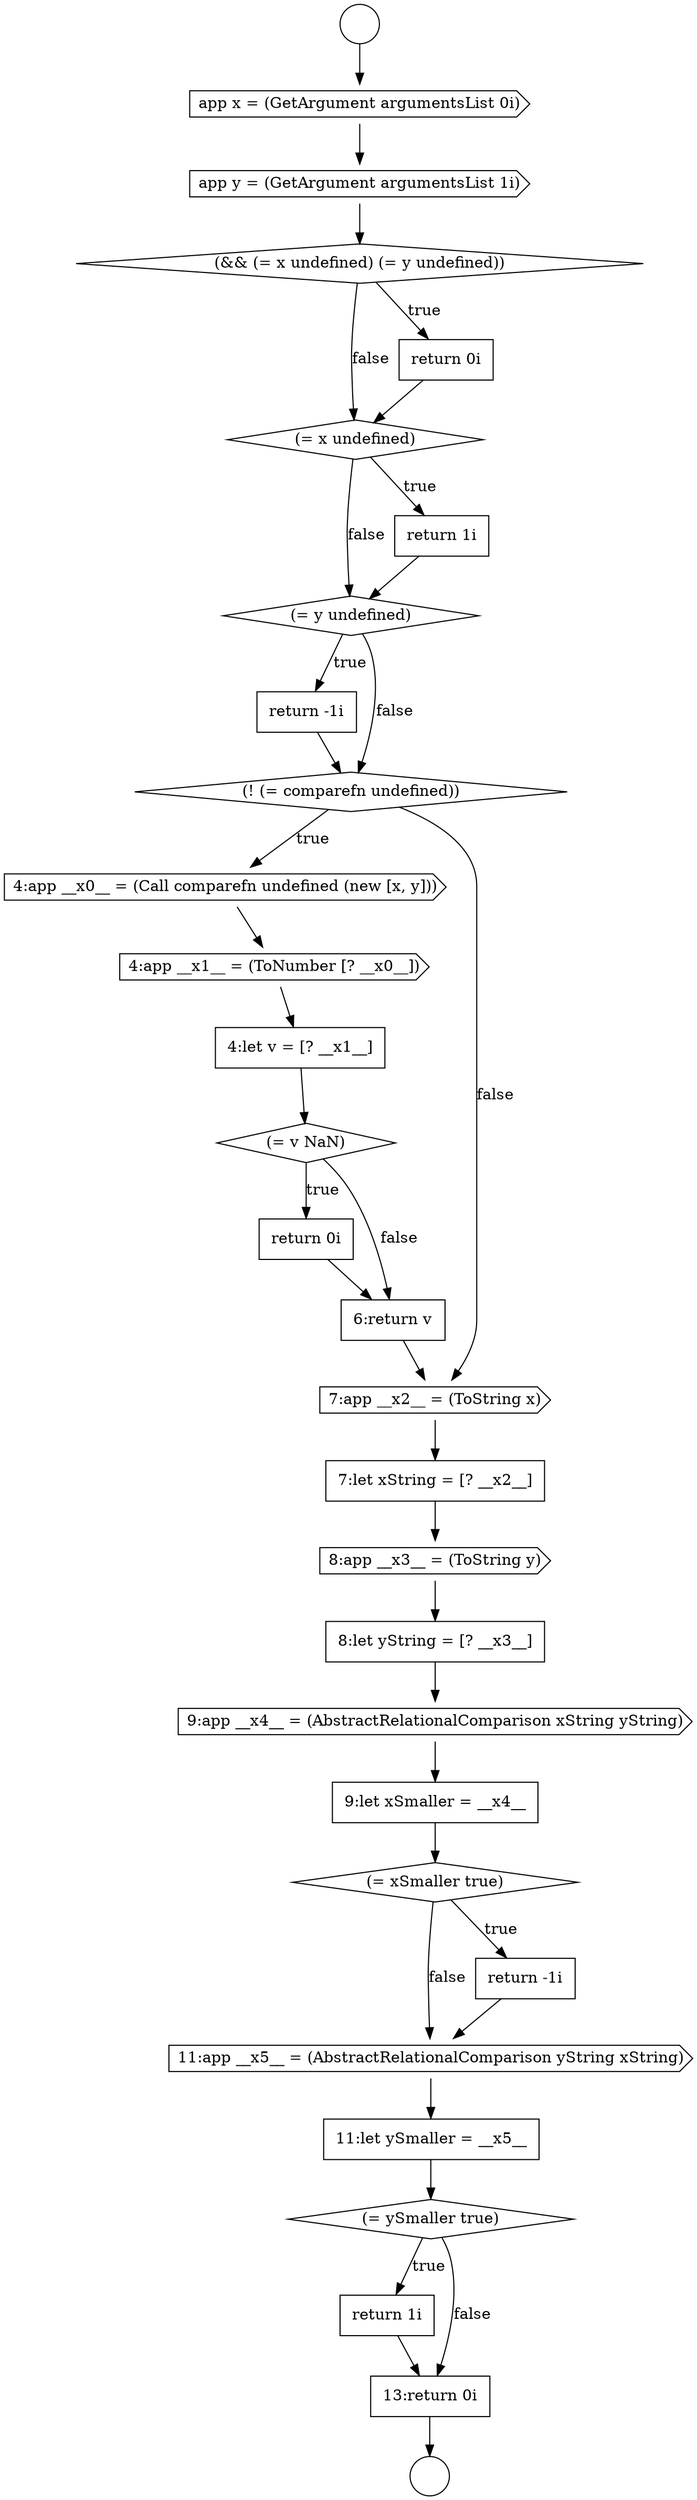 digraph {
  node15303 [shape=diamond, label=<<font color="black">(= xSmaller true)</font>> color="black" fillcolor="white" style=filled]
  node15293 [shape=none, margin=0, label=<<font color="black">
    <table border="0" cellborder="1" cellspacing="0" cellpadding="10">
      <tr><td align="left">4:let v = [? __x1__]</td></tr>
    </table>
  </font>> color="black" fillcolor="white" style=filled]
  node15295 [shape=none, margin=0, label=<<font color="black">
    <table border="0" cellborder="1" cellspacing="0" cellpadding="10">
      <tr><td align="left">return 0i</td></tr>
    </table>
  </font>> color="black" fillcolor="white" style=filled]
  node15286 [shape=diamond, label=<<font color="black">(= x undefined)</font>> color="black" fillcolor="white" style=filled]
  node15306 [shape=none, margin=0, label=<<font color="black">
    <table border="0" cellborder="1" cellspacing="0" cellpadding="10">
      <tr><td align="left">11:let ySmaller = __x5__</td></tr>
    </table>
  </font>> color="black" fillcolor="white" style=filled]
  node15289 [shape=none, margin=0, label=<<font color="black">
    <table border="0" cellborder="1" cellspacing="0" cellpadding="10">
      <tr><td align="left">return -1i</td></tr>
    </table>
  </font>> color="black" fillcolor="white" style=filled]
  node15298 [shape=none, margin=0, label=<<font color="black">
    <table border="0" cellborder="1" cellspacing="0" cellpadding="10">
      <tr><td align="left">7:let xString = [? __x2__]</td></tr>
    </table>
  </font>> color="black" fillcolor="white" style=filled]
  node15296 [shape=none, margin=0, label=<<font color="black">
    <table border="0" cellborder="1" cellspacing="0" cellpadding="10">
      <tr><td align="left">6:return v</td></tr>
    </table>
  </font>> color="black" fillcolor="white" style=filled]
  node15285 [shape=none, margin=0, label=<<font color="black">
    <table border="0" cellborder="1" cellspacing="0" cellpadding="10">
      <tr><td align="left">return 0i</td></tr>
    </table>
  </font>> color="black" fillcolor="white" style=filled]
  node15284 [shape=diamond, label=<<font color="black">(&amp;&amp; (= x undefined) (= y undefined))</font>> color="black" fillcolor="white" style=filled]
  node15291 [shape=cds, label=<<font color="black">4:app __x0__ = (Call comparefn undefined (new [x, y]))</font>> color="black" fillcolor="white" style=filled]
  node15301 [shape=cds, label=<<font color="black">9:app __x4__ = (AbstractRelationalComparison xString yString)</font>> color="black" fillcolor="white" style=filled]
  node15308 [shape=none, margin=0, label=<<font color="black">
    <table border="0" cellborder="1" cellspacing="0" cellpadding="10">
      <tr><td align="left">return 1i</td></tr>
    </table>
  </font>> color="black" fillcolor="white" style=filled]
  node15288 [shape=diamond, label=<<font color="black">(= y undefined)</font>> color="black" fillcolor="white" style=filled]
  node15300 [shape=none, margin=0, label=<<font color="black">
    <table border="0" cellborder="1" cellspacing="0" cellpadding="10">
      <tr><td align="left">8:let yString = [? __x3__]</td></tr>
    </table>
  </font>> color="black" fillcolor="white" style=filled]
  node15292 [shape=cds, label=<<font color="black">4:app __x1__ = (ToNumber [? __x0__])</font>> color="black" fillcolor="white" style=filled]
  node15287 [shape=none, margin=0, label=<<font color="black">
    <table border="0" cellborder="1" cellspacing="0" cellpadding="10">
      <tr><td align="left">return 1i</td></tr>
    </table>
  </font>> color="black" fillcolor="white" style=filled]
  node15305 [shape=cds, label=<<font color="black">11:app __x5__ = (AbstractRelationalComparison yString xString)</font>> color="black" fillcolor="white" style=filled]
  node15282 [shape=cds, label=<<font color="black">app x = (GetArgument argumentsList 0i)</font>> color="black" fillcolor="white" style=filled]
  node15299 [shape=cds, label=<<font color="black">8:app __x3__ = (ToString y)</font>> color="black" fillcolor="white" style=filled]
  node15302 [shape=none, margin=0, label=<<font color="black">
    <table border="0" cellborder="1" cellspacing="0" cellpadding="10">
      <tr><td align="left">9:let xSmaller = __x4__</td></tr>
    </table>
  </font>> color="black" fillcolor="white" style=filled]
  node15281 [shape=circle label=" " color="black" fillcolor="white" style=filled]
  node15290 [shape=diamond, label=<<font color="black">(! (= comparefn undefined))</font>> color="black" fillcolor="white" style=filled]
  node15307 [shape=diamond, label=<<font color="black">(= ySmaller true)</font>> color="black" fillcolor="white" style=filled]
  node15280 [shape=circle label=" " color="black" fillcolor="white" style=filled]
  node15297 [shape=cds, label=<<font color="black">7:app __x2__ = (ToString x)</font>> color="black" fillcolor="white" style=filled]
  node15304 [shape=none, margin=0, label=<<font color="black">
    <table border="0" cellborder="1" cellspacing="0" cellpadding="10">
      <tr><td align="left">return -1i</td></tr>
    </table>
  </font>> color="black" fillcolor="white" style=filled]
  node15283 [shape=cds, label=<<font color="black">app y = (GetArgument argumentsList 1i)</font>> color="black" fillcolor="white" style=filled]
  node15294 [shape=diamond, label=<<font color="black">(= v NaN)</font>> color="black" fillcolor="white" style=filled]
  node15309 [shape=none, margin=0, label=<<font color="black">
    <table border="0" cellborder="1" cellspacing="0" cellpadding="10">
      <tr><td align="left">13:return 0i</td></tr>
    </table>
  </font>> color="black" fillcolor="white" style=filled]
  node15302 -> node15303 [ color="black"]
  node15303 -> node15304 [label=<<font color="black">true</font>> color="black"]
  node15303 -> node15305 [label=<<font color="black">false</font>> color="black"]
  node15294 -> node15295 [label=<<font color="black">true</font>> color="black"]
  node15294 -> node15296 [label=<<font color="black">false</font>> color="black"]
  node15283 -> node15284 [ color="black"]
  node15282 -> node15283 [ color="black"]
  node15309 -> node15281 [ color="black"]
  node15307 -> node15308 [label=<<font color="black">true</font>> color="black"]
  node15307 -> node15309 [label=<<font color="black">false</font>> color="black"]
  node15285 -> node15286 [ color="black"]
  node15305 -> node15306 [ color="black"]
  node15308 -> node15309 [ color="black"]
  node15301 -> node15302 [ color="black"]
  node15298 -> node15299 [ color="black"]
  node15286 -> node15287 [label=<<font color="black">true</font>> color="black"]
  node15286 -> node15288 [label=<<font color="black">false</font>> color="black"]
  node15297 -> node15298 [ color="black"]
  node15304 -> node15305 [ color="black"]
  node15306 -> node15307 [ color="black"]
  node15289 -> node15290 [ color="black"]
  node15295 -> node15296 [ color="black"]
  node15288 -> node15289 [label=<<font color="black">true</font>> color="black"]
  node15288 -> node15290 [label=<<font color="black">false</font>> color="black"]
  node15300 -> node15301 [ color="black"]
  node15291 -> node15292 [ color="black"]
  node15284 -> node15285 [label=<<font color="black">true</font>> color="black"]
  node15284 -> node15286 [label=<<font color="black">false</font>> color="black"]
  node15290 -> node15291 [label=<<font color="black">true</font>> color="black"]
  node15290 -> node15297 [label=<<font color="black">false</font>> color="black"]
  node15292 -> node15293 [ color="black"]
  node15299 -> node15300 [ color="black"]
  node15293 -> node15294 [ color="black"]
  node15287 -> node15288 [ color="black"]
  node15296 -> node15297 [ color="black"]
  node15280 -> node15282 [ color="black"]
}
